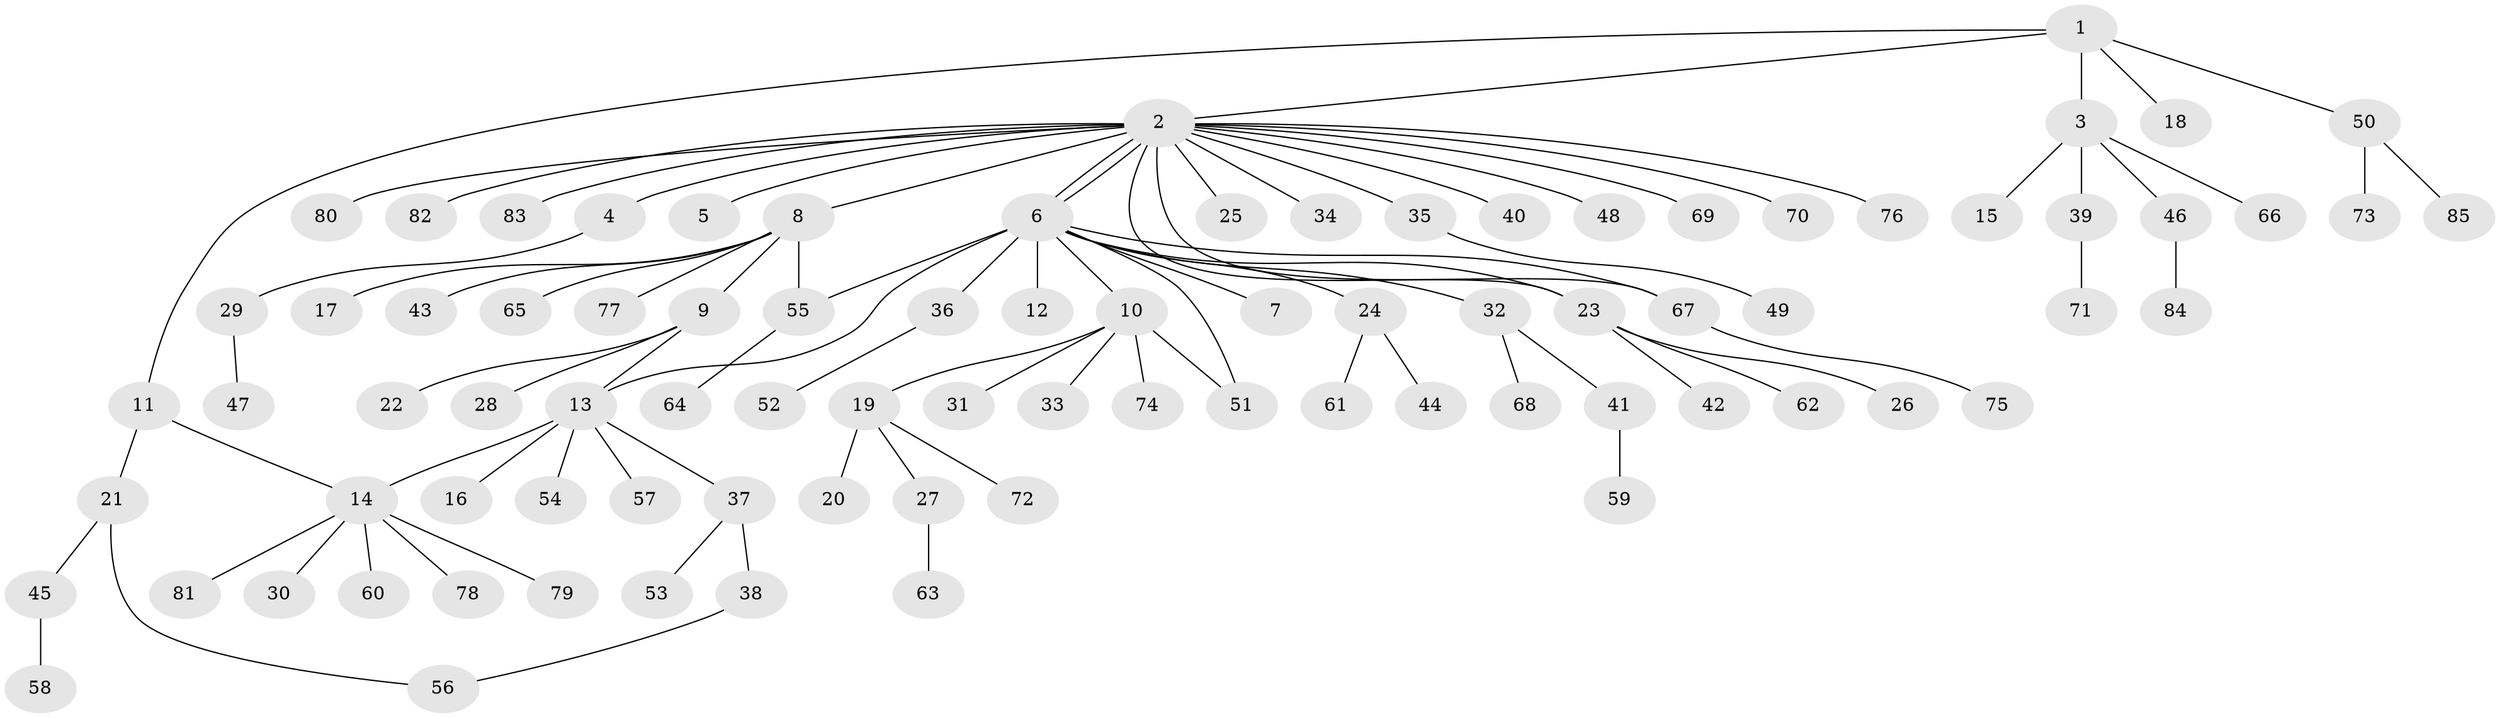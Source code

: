 // coarse degree distribution, {1: 0.8529411764705882, 3: 0.058823529411764705, 17: 0.029411764705882353, 12: 0.029411764705882353, 2: 0.029411764705882353}
// Generated by graph-tools (version 1.1) at 2025/50/03/04/25 21:50:36]
// undirected, 85 vertices, 92 edges
graph export_dot {
graph [start="1"]
  node [color=gray90,style=filled];
  1;
  2;
  3;
  4;
  5;
  6;
  7;
  8;
  9;
  10;
  11;
  12;
  13;
  14;
  15;
  16;
  17;
  18;
  19;
  20;
  21;
  22;
  23;
  24;
  25;
  26;
  27;
  28;
  29;
  30;
  31;
  32;
  33;
  34;
  35;
  36;
  37;
  38;
  39;
  40;
  41;
  42;
  43;
  44;
  45;
  46;
  47;
  48;
  49;
  50;
  51;
  52;
  53;
  54;
  55;
  56;
  57;
  58;
  59;
  60;
  61;
  62;
  63;
  64;
  65;
  66;
  67;
  68;
  69;
  70;
  71;
  72;
  73;
  74;
  75;
  76;
  77;
  78;
  79;
  80;
  81;
  82;
  83;
  84;
  85;
  1 -- 2;
  1 -- 3;
  1 -- 11;
  1 -- 18;
  1 -- 50;
  2 -- 4;
  2 -- 5;
  2 -- 6;
  2 -- 6;
  2 -- 8;
  2 -- 23;
  2 -- 25;
  2 -- 34;
  2 -- 35;
  2 -- 40;
  2 -- 48;
  2 -- 67;
  2 -- 69;
  2 -- 70;
  2 -- 76;
  2 -- 80;
  2 -- 82;
  2 -- 83;
  3 -- 15;
  3 -- 39;
  3 -- 46;
  3 -- 66;
  4 -- 29;
  6 -- 7;
  6 -- 10;
  6 -- 12;
  6 -- 13;
  6 -- 23;
  6 -- 24;
  6 -- 32;
  6 -- 36;
  6 -- 51;
  6 -- 55;
  6 -- 67;
  8 -- 9;
  8 -- 17;
  8 -- 43;
  8 -- 55;
  8 -- 65;
  8 -- 77;
  9 -- 13;
  9 -- 22;
  9 -- 28;
  10 -- 19;
  10 -- 31;
  10 -- 33;
  10 -- 51;
  10 -- 74;
  11 -- 14;
  11 -- 21;
  13 -- 14;
  13 -- 16;
  13 -- 37;
  13 -- 54;
  13 -- 57;
  14 -- 30;
  14 -- 60;
  14 -- 78;
  14 -- 79;
  14 -- 81;
  19 -- 20;
  19 -- 27;
  19 -- 72;
  21 -- 45;
  21 -- 56;
  23 -- 26;
  23 -- 42;
  23 -- 62;
  24 -- 44;
  24 -- 61;
  27 -- 63;
  29 -- 47;
  32 -- 41;
  32 -- 68;
  35 -- 49;
  36 -- 52;
  37 -- 38;
  37 -- 53;
  38 -- 56;
  39 -- 71;
  41 -- 59;
  45 -- 58;
  46 -- 84;
  50 -- 73;
  50 -- 85;
  55 -- 64;
  67 -- 75;
}
